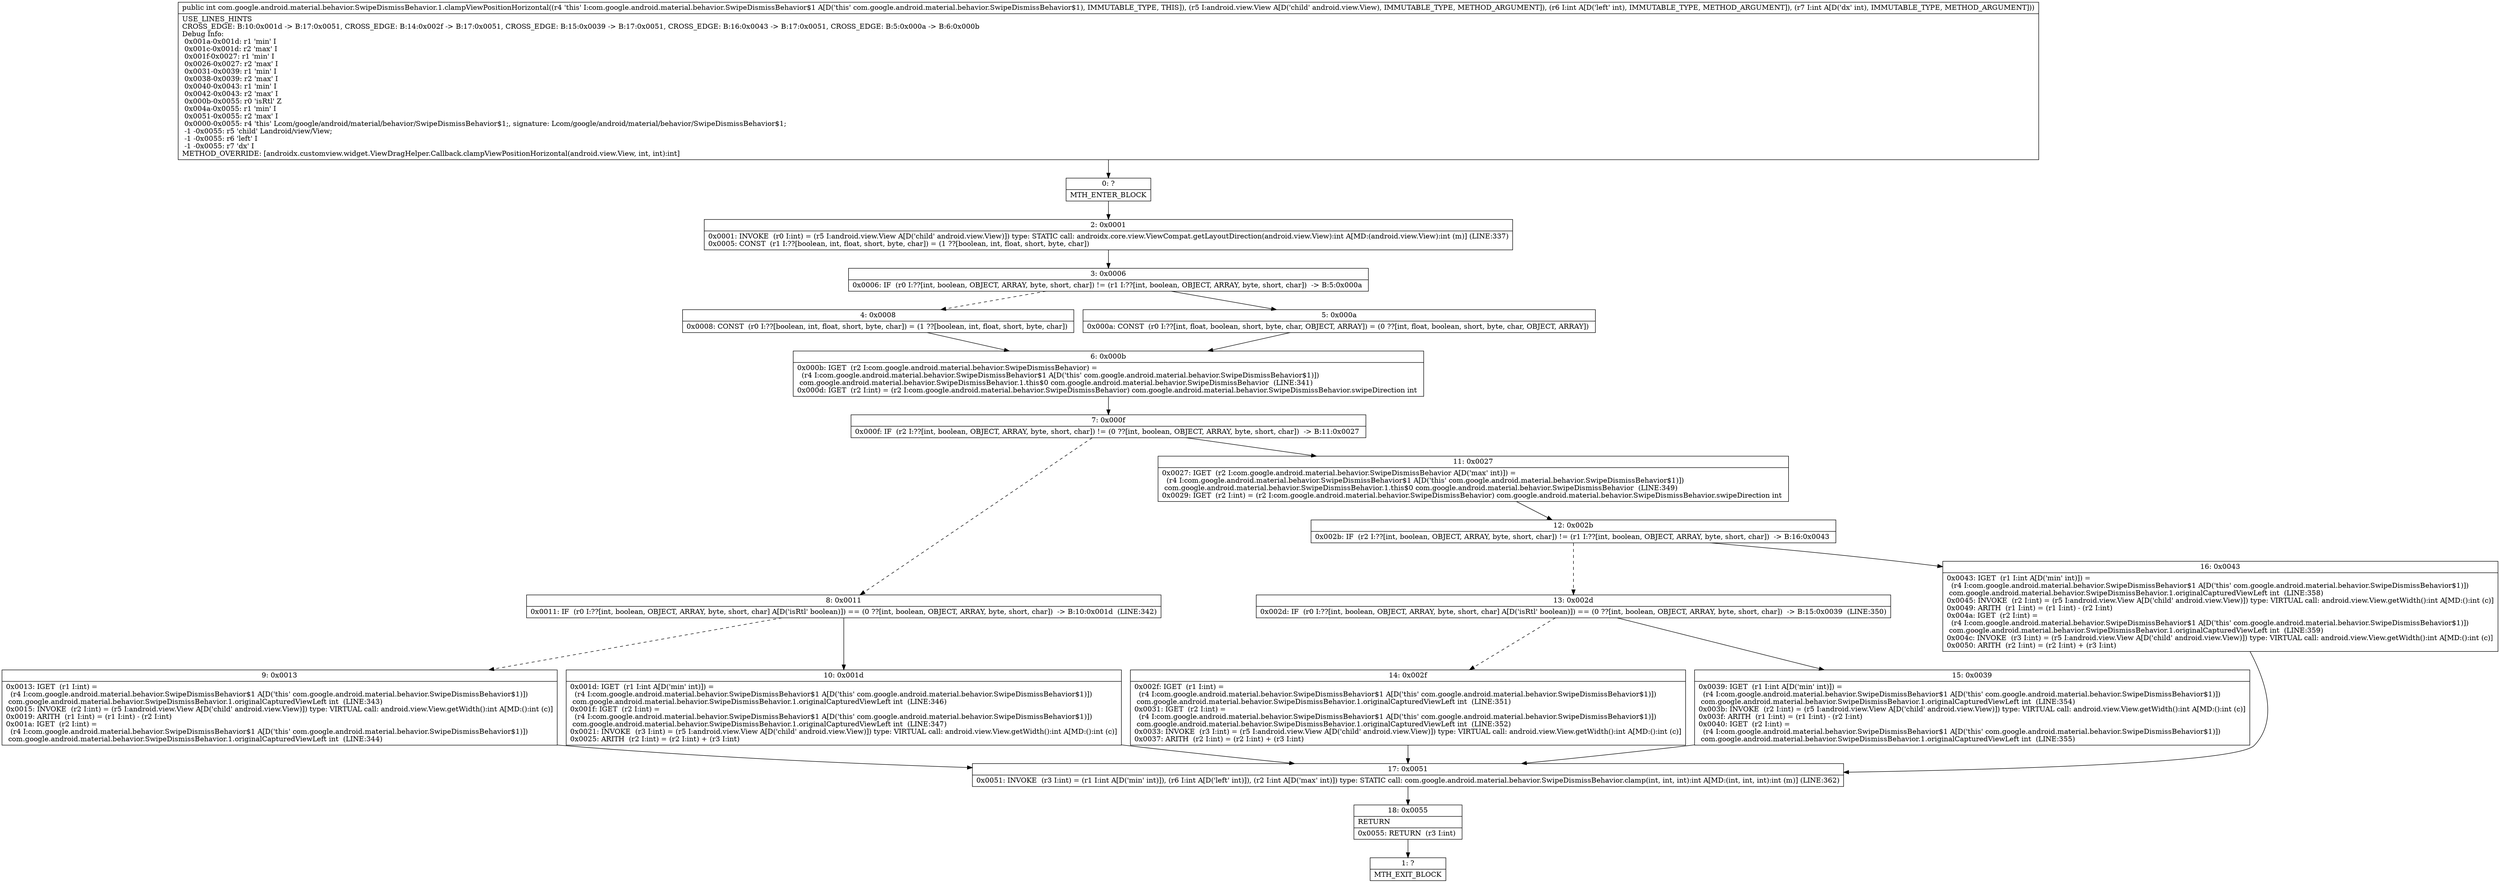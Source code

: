 digraph "CFG forcom.google.android.material.behavior.SwipeDismissBehavior.1.clampViewPositionHorizontal(Landroid\/view\/View;II)I" {
Node_0 [shape=record,label="{0\:\ ?|MTH_ENTER_BLOCK\l}"];
Node_2 [shape=record,label="{2\:\ 0x0001|0x0001: INVOKE  (r0 I:int) = (r5 I:android.view.View A[D('child' android.view.View)]) type: STATIC call: androidx.core.view.ViewCompat.getLayoutDirection(android.view.View):int A[MD:(android.view.View):int (m)] (LINE:337)\l0x0005: CONST  (r1 I:??[boolean, int, float, short, byte, char]) = (1 ??[boolean, int, float, short, byte, char]) \l}"];
Node_3 [shape=record,label="{3\:\ 0x0006|0x0006: IF  (r0 I:??[int, boolean, OBJECT, ARRAY, byte, short, char]) != (r1 I:??[int, boolean, OBJECT, ARRAY, byte, short, char])  \-\> B:5:0x000a \l}"];
Node_4 [shape=record,label="{4\:\ 0x0008|0x0008: CONST  (r0 I:??[boolean, int, float, short, byte, char]) = (1 ??[boolean, int, float, short, byte, char]) \l}"];
Node_6 [shape=record,label="{6\:\ 0x000b|0x000b: IGET  (r2 I:com.google.android.material.behavior.SwipeDismissBehavior) = \l  (r4 I:com.google.android.material.behavior.SwipeDismissBehavior$1 A[D('this' com.google.android.material.behavior.SwipeDismissBehavior$1)])\l com.google.android.material.behavior.SwipeDismissBehavior.1.this$0 com.google.android.material.behavior.SwipeDismissBehavior  (LINE:341)\l0x000d: IGET  (r2 I:int) = (r2 I:com.google.android.material.behavior.SwipeDismissBehavior) com.google.android.material.behavior.SwipeDismissBehavior.swipeDirection int \l}"];
Node_7 [shape=record,label="{7\:\ 0x000f|0x000f: IF  (r2 I:??[int, boolean, OBJECT, ARRAY, byte, short, char]) != (0 ??[int, boolean, OBJECT, ARRAY, byte, short, char])  \-\> B:11:0x0027 \l}"];
Node_8 [shape=record,label="{8\:\ 0x0011|0x0011: IF  (r0 I:??[int, boolean, OBJECT, ARRAY, byte, short, char] A[D('isRtl' boolean)]) == (0 ??[int, boolean, OBJECT, ARRAY, byte, short, char])  \-\> B:10:0x001d  (LINE:342)\l}"];
Node_9 [shape=record,label="{9\:\ 0x0013|0x0013: IGET  (r1 I:int) = \l  (r4 I:com.google.android.material.behavior.SwipeDismissBehavior$1 A[D('this' com.google.android.material.behavior.SwipeDismissBehavior$1)])\l com.google.android.material.behavior.SwipeDismissBehavior.1.originalCapturedViewLeft int  (LINE:343)\l0x0015: INVOKE  (r2 I:int) = (r5 I:android.view.View A[D('child' android.view.View)]) type: VIRTUAL call: android.view.View.getWidth():int A[MD:():int (c)]\l0x0019: ARITH  (r1 I:int) = (r1 I:int) \- (r2 I:int) \l0x001a: IGET  (r2 I:int) = \l  (r4 I:com.google.android.material.behavior.SwipeDismissBehavior$1 A[D('this' com.google.android.material.behavior.SwipeDismissBehavior$1)])\l com.google.android.material.behavior.SwipeDismissBehavior.1.originalCapturedViewLeft int  (LINE:344)\l}"];
Node_17 [shape=record,label="{17\:\ 0x0051|0x0051: INVOKE  (r3 I:int) = (r1 I:int A[D('min' int)]), (r6 I:int A[D('left' int)]), (r2 I:int A[D('max' int)]) type: STATIC call: com.google.android.material.behavior.SwipeDismissBehavior.clamp(int, int, int):int A[MD:(int, int, int):int (m)] (LINE:362)\l}"];
Node_18 [shape=record,label="{18\:\ 0x0055|RETURN\l|0x0055: RETURN  (r3 I:int) \l}"];
Node_1 [shape=record,label="{1\:\ ?|MTH_EXIT_BLOCK\l}"];
Node_10 [shape=record,label="{10\:\ 0x001d|0x001d: IGET  (r1 I:int A[D('min' int)]) = \l  (r4 I:com.google.android.material.behavior.SwipeDismissBehavior$1 A[D('this' com.google.android.material.behavior.SwipeDismissBehavior$1)])\l com.google.android.material.behavior.SwipeDismissBehavior.1.originalCapturedViewLeft int  (LINE:346)\l0x001f: IGET  (r2 I:int) = \l  (r4 I:com.google.android.material.behavior.SwipeDismissBehavior$1 A[D('this' com.google.android.material.behavior.SwipeDismissBehavior$1)])\l com.google.android.material.behavior.SwipeDismissBehavior.1.originalCapturedViewLeft int  (LINE:347)\l0x0021: INVOKE  (r3 I:int) = (r5 I:android.view.View A[D('child' android.view.View)]) type: VIRTUAL call: android.view.View.getWidth():int A[MD:():int (c)]\l0x0025: ARITH  (r2 I:int) = (r2 I:int) + (r3 I:int) \l}"];
Node_11 [shape=record,label="{11\:\ 0x0027|0x0027: IGET  (r2 I:com.google.android.material.behavior.SwipeDismissBehavior A[D('max' int)]) = \l  (r4 I:com.google.android.material.behavior.SwipeDismissBehavior$1 A[D('this' com.google.android.material.behavior.SwipeDismissBehavior$1)])\l com.google.android.material.behavior.SwipeDismissBehavior.1.this$0 com.google.android.material.behavior.SwipeDismissBehavior  (LINE:349)\l0x0029: IGET  (r2 I:int) = (r2 I:com.google.android.material.behavior.SwipeDismissBehavior) com.google.android.material.behavior.SwipeDismissBehavior.swipeDirection int \l}"];
Node_12 [shape=record,label="{12\:\ 0x002b|0x002b: IF  (r2 I:??[int, boolean, OBJECT, ARRAY, byte, short, char]) != (r1 I:??[int, boolean, OBJECT, ARRAY, byte, short, char])  \-\> B:16:0x0043 \l}"];
Node_13 [shape=record,label="{13\:\ 0x002d|0x002d: IF  (r0 I:??[int, boolean, OBJECT, ARRAY, byte, short, char] A[D('isRtl' boolean)]) == (0 ??[int, boolean, OBJECT, ARRAY, byte, short, char])  \-\> B:15:0x0039  (LINE:350)\l}"];
Node_14 [shape=record,label="{14\:\ 0x002f|0x002f: IGET  (r1 I:int) = \l  (r4 I:com.google.android.material.behavior.SwipeDismissBehavior$1 A[D('this' com.google.android.material.behavior.SwipeDismissBehavior$1)])\l com.google.android.material.behavior.SwipeDismissBehavior.1.originalCapturedViewLeft int  (LINE:351)\l0x0031: IGET  (r2 I:int) = \l  (r4 I:com.google.android.material.behavior.SwipeDismissBehavior$1 A[D('this' com.google.android.material.behavior.SwipeDismissBehavior$1)])\l com.google.android.material.behavior.SwipeDismissBehavior.1.originalCapturedViewLeft int  (LINE:352)\l0x0033: INVOKE  (r3 I:int) = (r5 I:android.view.View A[D('child' android.view.View)]) type: VIRTUAL call: android.view.View.getWidth():int A[MD:():int (c)]\l0x0037: ARITH  (r2 I:int) = (r2 I:int) + (r3 I:int) \l}"];
Node_15 [shape=record,label="{15\:\ 0x0039|0x0039: IGET  (r1 I:int A[D('min' int)]) = \l  (r4 I:com.google.android.material.behavior.SwipeDismissBehavior$1 A[D('this' com.google.android.material.behavior.SwipeDismissBehavior$1)])\l com.google.android.material.behavior.SwipeDismissBehavior.1.originalCapturedViewLeft int  (LINE:354)\l0x003b: INVOKE  (r2 I:int) = (r5 I:android.view.View A[D('child' android.view.View)]) type: VIRTUAL call: android.view.View.getWidth():int A[MD:():int (c)]\l0x003f: ARITH  (r1 I:int) = (r1 I:int) \- (r2 I:int) \l0x0040: IGET  (r2 I:int) = \l  (r4 I:com.google.android.material.behavior.SwipeDismissBehavior$1 A[D('this' com.google.android.material.behavior.SwipeDismissBehavior$1)])\l com.google.android.material.behavior.SwipeDismissBehavior.1.originalCapturedViewLeft int  (LINE:355)\l}"];
Node_16 [shape=record,label="{16\:\ 0x0043|0x0043: IGET  (r1 I:int A[D('min' int)]) = \l  (r4 I:com.google.android.material.behavior.SwipeDismissBehavior$1 A[D('this' com.google.android.material.behavior.SwipeDismissBehavior$1)])\l com.google.android.material.behavior.SwipeDismissBehavior.1.originalCapturedViewLeft int  (LINE:358)\l0x0045: INVOKE  (r2 I:int) = (r5 I:android.view.View A[D('child' android.view.View)]) type: VIRTUAL call: android.view.View.getWidth():int A[MD:():int (c)]\l0x0049: ARITH  (r1 I:int) = (r1 I:int) \- (r2 I:int) \l0x004a: IGET  (r2 I:int) = \l  (r4 I:com.google.android.material.behavior.SwipeDismissBehavior$1 A[D('this' com.google.android.material.behavior.SwipeDismissBehavior$1)])\l com.google.android.material.behavior.SwipeDismissBehavior.1.originalCapturedViewLeft int  (LINE:359)\l0x004c: INVOKE  (r3 I:int) = (r5 I:android.view.View A[D('child' android.view.View)]) type: VIRTUAL call: android.view.View.getWidth():int A[MD:():int (c)]\l0x0050: ARITH  (r2 I:int) = (r2 I:int) + (r3 I:int) \l}"];
Node_5 [shape=record,label="{5\:\ 0x000a|0x000a: CONST  (r0 I:??[int, float, boolean, short, byte, char, OBJECT, ARRAY]) = (0 ??[int, float, boolean, short, byte, char, OBJECT, ARRAY]) \l}"];
MethodNode[shape=record,label="{public int com.google.android.material.behavior.SwipeDismissBehavior.1.clampViewPositionHorizontal((r4 'this' I:com.google.android.material.behavior.SwipeDismissBehavior$1 A[D('this' com.google.android.material.behavior.SwipeDismissBehavior$1), IMMUTABLE_TYPE, THIS]), (r5 I:android.view.View A[D('child' android.view.View), IMMUTABLE_TYPE, METHOD_ARGUMENT]), (r6 I:int A[D('left' int), IMMUTABLE_TYPE, METHOD_ARGUMENT]), (r7 I:int A[D('dx' int), IMMUTABLE_TYPE, METHOD_ARGUMENT]))  | USE_LINES_HINTS\lCROSS_EDGE: B:10:0x001d \-\> B:17:0x0051, CROSS_EDGE: B:14:0x002f \-\> B:17:0x0051, CROSS_EDGE: B:15:0x0039 \-\> B:17:0x0051, CROSS_EDGE: B:16:0x0043 \-\> B:17:0x0051, CROSS_EDGE: B:5:0x000a \-\> B:6:0x000b\lDebug Info:\l  0x001a\-0x001d: r1 'min' I\l  0x001c\-0x001d: r2 'max' I\l  0x001f\-0x0027: r1 'min' I\l  0x0026\-0x0027: r2 'max' I\l  0x0031\-0x0039: r1 'min' I\l  0x0038\-0x0039: r2 'max' I\l  0x0040\-0x0043: r1 'min' I\l  0x0042\-0x0043: r2 'max' I\l  0x000b\-0x0055: r0 'isRtl' Z\l  0x004a\-0x0055: r1 'min' I\l  0x0051\-0x0055: r2 'max' I\l  0x0000\-0x0055: r4 'this' Lcom\/google\/android\/material\/behavior\/SwipeDismissBehavior$1;, signature: Lcom\/google\/android\/material\/behavior\/SwipeDismissBehavior$1;\l  \-1 \-0x0055: r5 'child' Landroid\/view\/View;\l  \-1 \-0x0055: r6 'left' I\l  \-1 \-0x0055: r7 'dx' I\lMETHOD_OVERRIDE: [androidx.customview.widget.ViewDragHelper.Callback.clampViewPositionHorizontal(android.view.View, int, int):int]\l}"];
MethodNode -> Node_0;Node_0 -> Node_2;
Node_2 -> Node_3;
Node_3 -> Node_4[style=dashed];
Node_3 -> Node_5;
Node_4 -> Node_6;
Node_6 -> Node_7;
Node_7 -> Node_8[style=dashed];
Node_7 -> Node_11;
Node_8 -> Node_9[style=dashed];
Node_8 -> Node_10;
Node_9 -> Node_17;
Node_17 -> Node_18;
Node_18 -> Node_1;
Node_10 -> Node_17;
Node_11 -> Node_12;
Node_12 -> Node_13[style=dashed];
Node_12 -> Node_16;
Node_13 -> Node_14[style=dashed];
Node_13 -> Node_15;
Node_14 -> Node_17;
Node_15 -> Node_17;
Node_16 -> Node_17;
Node_5 -> Node_6;
}

